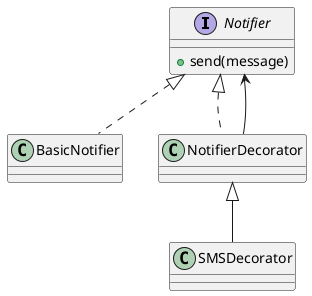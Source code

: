 @startuml
    interface Notifier {
        +send(message)
    }

    class BasicNotifier
    class NotifierDecorator
    class SMSDecorator

    Notifier <|.. BasicNotifier
    Notifier <|.. NotifierDecorator
    NotifierDecorator <|-- SMSDecorator
    NotifierDecorator --> Notifier
    @enduml